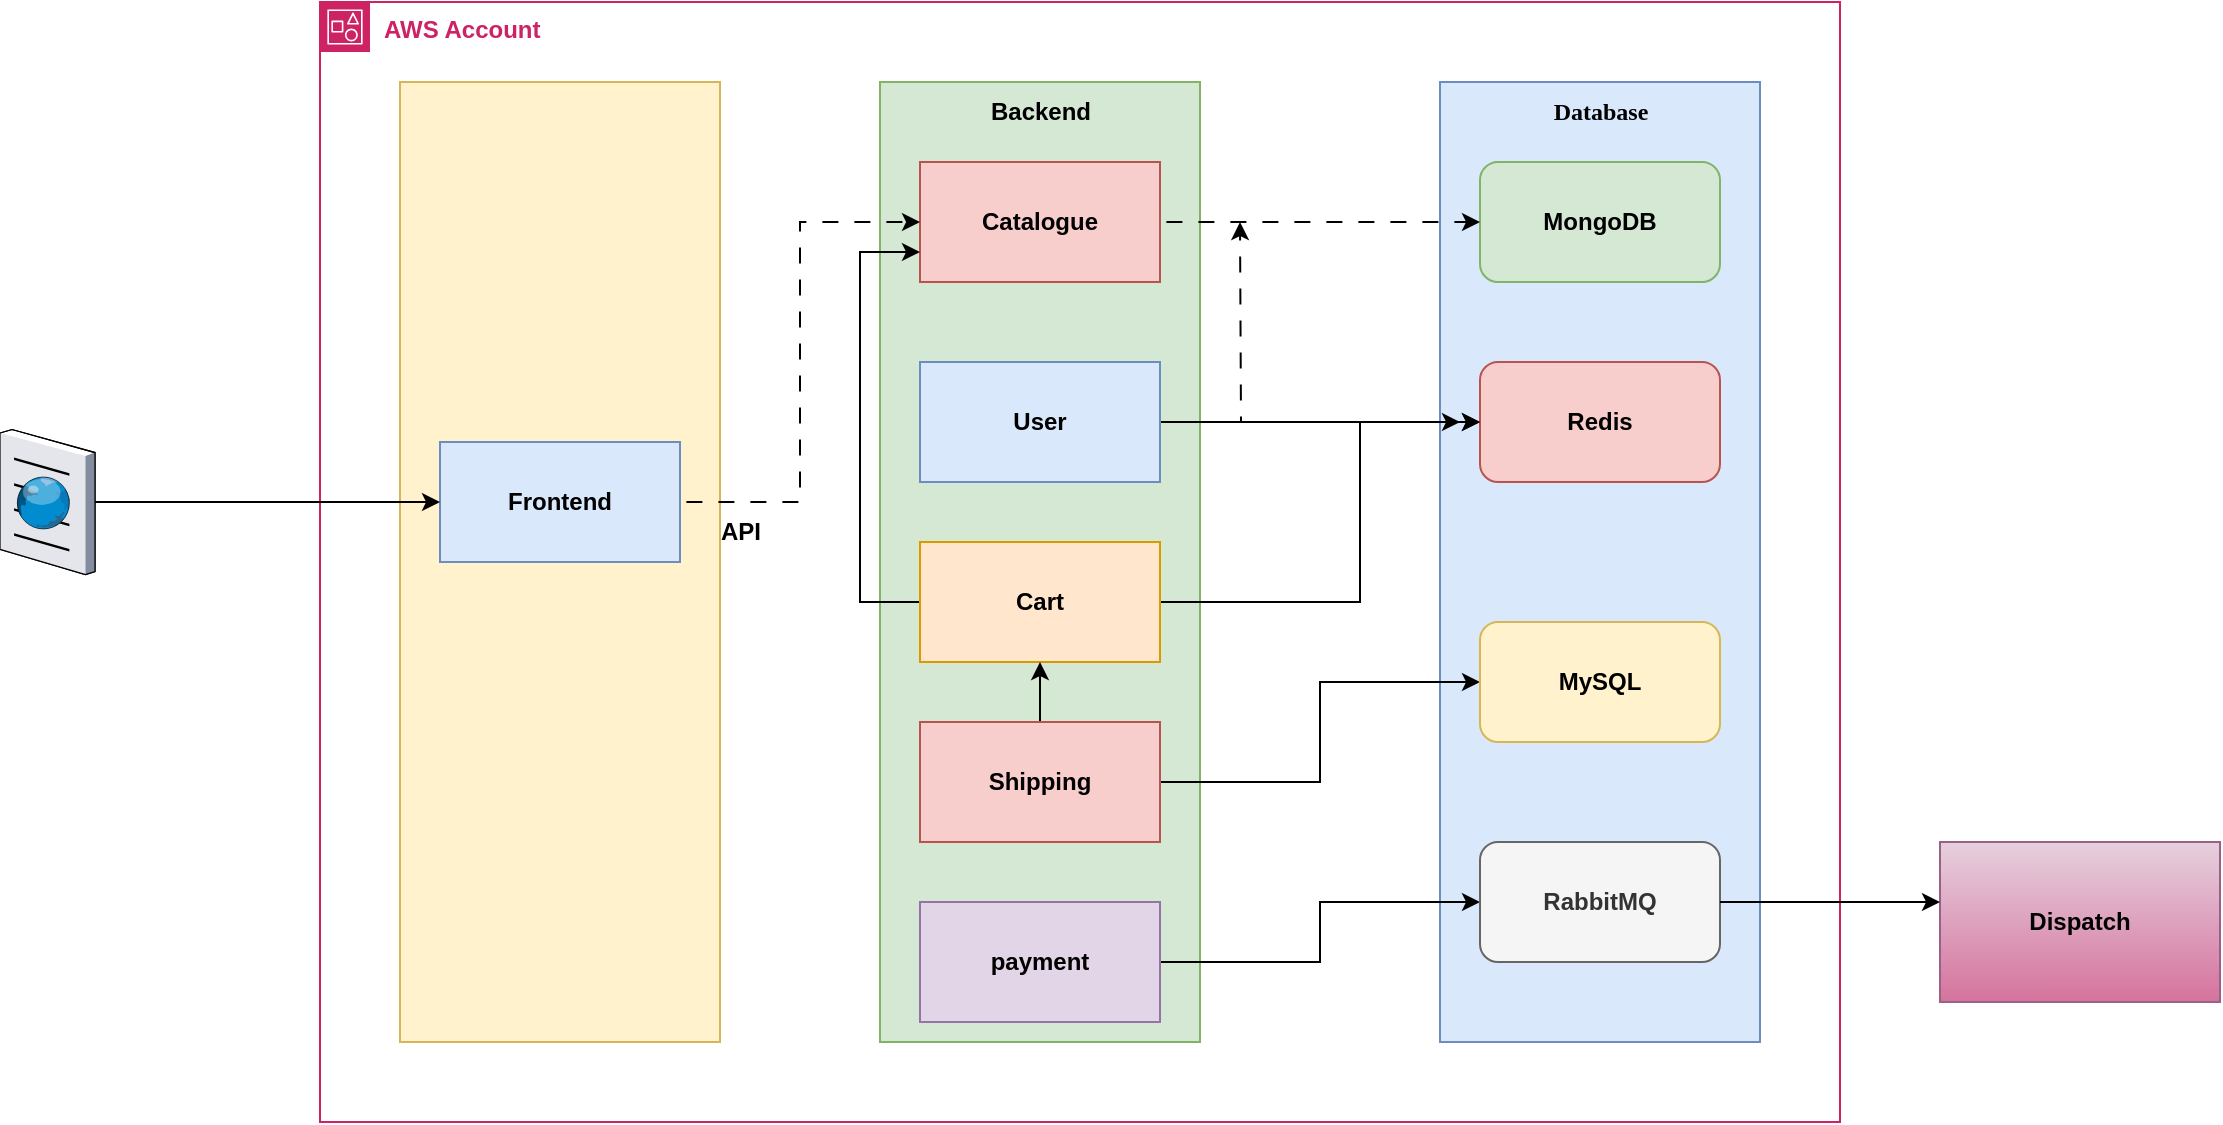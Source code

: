 <mxfile version="28.2.2">
  <diagram name="Page-1" id="gQCR34DI_E0tjQYoZI0n">
    <mxGraphModel dx="1892" dy="561" grid="1" gridSize="10" guides="1" tooltips="1" connect="1" arrows="1" fold="1" page="1" pageScale="1" pageWidth="850" pageHeight="1100" math="0" shadow="0">
      <root>
        <mxCell id="0" />
        <mxCell id="1" parent="0" />
        <mxCell id="UCUhhpGXm2X8eFNa63TX-1" value="&lt;b&gt;AWS Account&lt;/b&gt;" style="points=[[0,0],[0.25,0],[0.5,0],[0.75,0],[1,0],[1,0.25],[1,0.5],[1,0.75],[1,1],[0.75,1],[0.5,1],[0.25,1],[0,1],[0,0.75],[0,0.5],[0,0.25]];outlineConnect=0;gradientColor=none;html=1;whiteSpace=wrap;fontSize=12;fontStyle=0;container=1;pointerEvents=0;collapsible=0;recursiveResize=0;shape=mxgraph.aws4.group;grIcon=mxgraph.aws4.group_account;strokeColor=#CD2264;fillColor=none;verticalAlign=top;align=left;spacingLeft=30;fontColor=#CD2264;dashed=0;" parent="1" vertex="1">
          <mxGeometry x="80" y="40" width="760" height="560" as="geometry" />
        </mxCell>
        <mxCell id="UCUhhpGXm2X8eFNa63TX-2" value="" style="rounded=0;whiteSpace=wrap;html=1;fillColor=#dae8fc;strokeColor=#6c8ebf;" parent="UCUhhpGXm2X8eFNa63TX-1" vertex="1">
          <mxGeometry x="560" y="40" width="160" height="480" as="geometry" />
        </mxCell>
        <mxCell id="UCUhhpGXm2X8eFNa63TX-4" value="&lt;b&gt;MongoDB&lt;/b&gt;" style="rounded=1;whiteSpace=wrap;html=1;fillColor=#d5e8d4;strokeColor=#82b366;" parent="UCUhhpGXm2X8eFNa63TX-1" vertex="1">
          <mxGeometry x="580" y="80" width="120" height="60" as="geometry" />
        </mxCell>
        <mxCell id="UCUhhpGXm2X8eFNa63TX-5" value="" style="rounded=0;whiteSpace=wrap;html=1;fillColor=#d5e8d4;strokeColor=#82b366;" parent="UCUhhpGXm2X8eFNa63TX-1" vertex="1">
          <mxGeometry x="280" y="40" width="160" height="480" as="geometry" />
        </mxCell>
        <mxCell id="UCUhhpGXm2X8eFNa63TX-7" style="edgeStyle=orthogonalEdgeStyle;rounded=0;orthogonalLoop=1;jettySize=auto;html=1;entryX=0;entryY=0.5;entryDx=0;entryDy=0;flowAnimation=1;" parent="UCUhhpGXm2X8eFNa63TX-1" source="UCUhhpGXm2X8eFNa63TX-6" target="UCUhhpGXm2X8eFNa63TX-4" edge="1">
          <mxGeometry relative="1" as="geometry" />
        </mxCell>
        <mxCell id="UCUhhpGXm2X8eFNa63TX-6" value="&lt;b&gt;Catalogue&lt;/b&gt;" style="rounded=0;whiteSpace=wrap;html=1;fillColor=#f8cecc;strokeColor=#b85450;" parent="UCUhhpGXm2X8eFNa63TX-1" vertex="1">
          <mxGeometry x="300" y="80" width="120" height="60" as="geometry" />
        </mxCell>
        <mxCell id="UCUhhpGXm2X8eFNa63TX-8" value="&lt;b&gt;Backend&lt;/b&gt;" style="text;html=1;align=center;verticalAlign=middle;resizable=0;points=[];autosize=1;strokeColor=none;fillColor=none;" parent="UCUhhpGXm2X8eFNa63TX-1" vertex="1">
          <mxGeometry x="325" y="40" width="70" height="30" as="geometry" />
        </mxCell>
        <mxCell id="UCUhhpGXm2X8eFNa63TX-9" value="&lt;b&gt;&lt;font face=&quot;Comic Sans MS&quot;&gt;Database&lt;/font&gt;&lt;/b&gt;" style="text;html=1;align=center;verticalAlign=middle;resizable=0;points=[];autosize=1;strokeColor=none;fillColor=none;" parent="UCUhhpGXm2X8eFNa63TX-1" vertex="1">
          <mxGeometry x="600" y="40" width="80" height="30" as="geometry" />
        </mxCell>
        <mxCell id="UCUhhpGXm2X8eFNa63TX-10" value="" style="rounded=0;whiteSpace=wrap;html=1;fillColor=#fff2cc;strokeColor=#d6b656;" parent="UCUhhpGXm2X8eFNa63TX-1" vertex="1">
          <mxGeometry x="40" y="40" width="160" height="480" as="geometry" />
        </mxCell>
        <mxCell id="UCUhhpGXm2X8eFNa63TX-14" style="edgeStyle=orthogonalEdgeStyle;rounded=0;orthogonalLoop=1;jettySize=auto;html=1;entryX=0;entryY=0.5;entryDx=0;entryDy=0;flowAnimation=1;" parent="UCUhhpGXm2X8eFNa63TX-1" source="UCUhhpGXm2X8eFNa63TX-11" target="UCUhhpGXm2X8eFNa63TX-6" edge="1">
          <mxGeometry relative="1" as="geometry" />
        </mxCell>
        <mxCell id="UCUhhpGXm2X8eFNa63TX-11" value="&lt;b&gt;Frontend&lt;/b&gt;" style="rounded=0;whiteSpace=wrap;html=1;fillColor=#dae8fc;strokeColor=#6c8ebf;" parent="UCUhhpGXm2X8eFNa63TX-1" vertex="1">
          <mxGeometry x="60" y="220" width="120" height="60" as="geometry" />
        </mxCell>
        <mxCell id="UCUhhpGXm2X8eFNa63TX-15" value="&lt;b&gt;Redis&lt;/b&gt;" style="rounded=1;whiteSpace=wrap;html=1;fillColor=#f8cecc;strokeColor=#b85450;" parent="UCUhhpGXm2X8eFNa63TX-1" vertex="1">
          <mxGeometry x="580" y="180" width="120" height="60" as="geometry" />
        </mxCell>
        <mxCell id="UCUhhpGXm2X8eFNa63TX-17" style="edgeStyle=orthogonalEdgeStyle;rounded=0;orthogonalLoop=1;jettySize=auto;html=1;" parent="UCUhhpGXm2X8eFNa63TX-1" source="UCUhhpGXm2X8eFNa63TX-16" edge="1">
          <mxGeometry relative="1" as="geometry">
            <mxPoint x="570" y="210" as="targetPoint" />
          </mxGeometry>
        </mxCell>
        <mxCell id="UCUhhpGXm2X8eFNa63TX-18" style="edgeStyle=orthogonalEdgeStyle;rounded=0;orthogonalLoop=1;jettySize=auto;html=1;" parent="UCUhhpGXm2X8eFNa63TX-1" source="UCUhhpGXm2X8eFNa63TX-16" target="UCUhhpGXm2X8eFNa63TX-15" edge="1">
          <mxGeometry relative="1" as="geometry" />
        </mxCell>
        <mxCell id="UCUhhpGXm2X8eFNa63TX-24" style="edgeStyle=orthogonalEdgeStyle;rounded=0;orthogonalLoop=1;jettySize=auto;html=1;flowAnimation=1;" parent="UCUhhpGXm2X8eFNa63TX-1" source="UCUhhpGXm2X8eFNa63TX-16" edge="1">
          <mxGeometry relative="1" as="geometry">
            <mxPoint x="460" y="110" as="targetPoint" />
          </mxGeometry>
        </mxCell>
        <mxCell id="UCUhhpGXm2X8eFNa63TX-16" value="&lt;b&gt;User&lt;/b&gt;" style="rounded=0;whiteSpace=wrap;html=1;fillColor=#dae8fc;strokeColor=#6c8ebf;" parent="UCUhhpGXm2X8eFNa63TX-1" vertex="1">
          <mxGeometry x="300" y="180" width="120" height="60" as="geometry" />
        </mxCell>
        <mxCell id="UCUhhpGXm2X8eFNa63TX-20" style="edgeStyle=orthogonalEdgeStyle;rounded=0;orthogonalLoop=1;jettySize=auto;html=1;entryX=0;entryY=0.5;entryDx=0;entryDy=0;" parent="UCUhhpGXm2X8eFNa63TX-1" source="UCUhhpGXm2X8eFNa63TX-19" target="UCUhhpGXm2X8eFNa63TX-15" edge="1">
          <mxGeometry relative="1" as="geometry">
            <Array as="points">
              <mxPoint x="520" y="300" />
              <mxPoint x="520" y="210" />
            </Array>
          </mxGeometry>
        </mxCell>
        <mxCell id="UCUhhpGXm2X8eFNa63TX-25" style="edgeStyle=orthogonalEdgeStyle;rounded=0;orthogonalLoop=1;jettySize=auto;html=1;entryX=0;entryY=0.75;entryDx=0;entryDy=0;" parent="UCUhhpGXm2X8eFNa63TX-1" source="UCUhhpGXm2X8eFNa63TX-19" target="UCUhhpGXm2X8eFNa63TX-6" edge="1">
          <mxGeometry relative="1" as="geometry">
            <Array as="points">
              <mxPoint x="270" y="300" />
              <mxPoint x="270" y="125" />
            </Array>
          </mxGeometry>
        </mxCell>
        <mxCell id="UCUhhpGXm2X8eFNa63TX-19" value="&lt;b&gt;Cart&lt;/b&gt;" style="rounded=0;whiteSpace=wrap;html=1;fillColor=#ffe6cc;strokeColor=#d79b00;" parent="UCUhhpGXm2X8eFNa63TX-1" vertex="1">
          <mxGeometry x="300" y="270" width="120" height="60" as="geometry" />
        </mxCell>
        <mxCell id="Hb2_gftnuTqdnOZZ4vOT-2" style="edgeStyle=orthogonalEdgeStyle;rounded=0;orthogonalLoop=1;jettySize=auto;html=1;" parent="UCUhhpGXm2X8eFNa63TX-1" source="UCUhhpGXm2X8eFNa63TX-22" target="Hb2_gftnuTqdnOZZ4vOT-1" edge="1">
          <mxGeometry relative="1" as="geometry" />
        </mxCell>
        <mxCell id="Hb2_gftnuTqdnOZZ4vOT-3" style="edgeStyle=orthogonalEdgeStyle;rounded=0;orthogonalLoop=1;jettySize=auto;html=1;entryX=0.5;entryY=1;entryDx=0;entryDy=0;" parent="UCUhhpGXm2X8eFNa63TX-1" source="UCUhhpGXm2X8eFNa63TX-22" target="UCUhhpGXm2X8eFNa63TX-19" edge="1">
          <mxGeometry relative="1" as="geometry" />
        </mxCell>
        <mxCell id="UCUhhpGXm2X8eFNa63TX-22" value="&lt;b&gt;Shipping&lt;/b&gt;" style="rounded=0;whiteSpace=wrap;html=1;fillColor=#f8cecc;strokeColor=#b85450;" parent="UCUhhpGXm2X8eFNa63TX-1" vertex="1">
          <mxGeometry x="300" y="360" width="120" height="60" as="geometry" />
        </mxCell>
        <mxCell id="GjgSvHHjisQwaJoUEpKg-2" style="edgeStyle=orthogonalEdgeStyle;rounded=0;orthogonalLoop=1;jettySize=auto;html=1;entryX=0;entryY=0.5;entryDx=0;entryDy=0;" edge="1" parent="UCUhhpGXm2X8eFNa63TX-1" source="UCUhhpGXm2X8eFNa63TX-23" target="Hb2_gftnuTqdnOZZ4vOT-4">
          <mxGeometry relative="1" as="geometry" />
        </mxCell>
        <mxCell id="UCUhhpGXm2X8eFNa63TX-23" value="&lt;b&gt;payment&lt;/b&gt;" style="rounded=0;whiteSpace=wrap;html=1;fillColor=#e1d5e7;strokeColor=#9673a6;" parent="UCUhhpGXm2X8eFNa63TX-1" vertex="1">
          <mxGeometry x="300" y="450" width="120" height="60" as="geometry" />
        </mxCell>
        <mxCell id="Hb2_gftnuTqdnOZZ4vOT-1" value="&lt;b&gt;MySQL&lt;/b&gt;" style="rounded=1;whiteSpace=wrap;html=1;fillColor=#fff2cc;strokeColor=#d6b656;" parent="UCUhhpGXm2X8eFNa63TX-1" vertex="1">
          <mxGeometry x="580" y="310" width="120" height="60" as="geometry" />
        </mxCell>
        <mxCell id="Hb2_gftnuTqdnOZZ4vOT-4" value="&lt;b&gt;RabbitMQ&lt;/b&gt;" style="rounded=1;whiteSpace=wrap;html=1;fillColor=#f5f5f5;strokeColor=#666666;fontColor=#333333;" parent="UCUhhpGXm2X8eFNa63TX-1" vertex="1">
          <mxGeometry x="580" y="420" width="120" height="60" as="geometry" />
        </mxCell>
        <mxCell id="GjgSvHHjisQwaJoUEpKg-1" value="&lt;b&gt;API&lt;/b&gt;" style="text;html=1;align=center;verticalAlign=middle;resizable=0;points=[];autosize=1;strokeColor=none;fillColor=none;" vertex="1" parent="UCUhhpGXm2X8eFNa63TX-1">
          <mxGeometry x="190" y="250" width="40" height="30" as="geometry" />
        </mxCell>
        <mxCell id="UCUhhpGXm2X8eFNa63TX-13" style="edgeStyle=orthogonalEdgeStyle;rounded=0;orthogonalLoop=1;jettySize=auto;html=1;" parent="1" source="UCUhhpGXm2X8eFNa63TX-12" target="UCUhhpGXm2X8eFNa63TX-11" edge="1">
          <mxGeometry relative="1" as="geometry" />
        </mxCell>
        <mxCell id="UCUhhpGXm2X8eFNa63TX-12" value="" style="verticalLabelPosition=bottom;sketch=0;aspect=fixed;html=1;verticalAlign=top;strokeColor=none;align=center;outlineConnect=0;shape=mxgraph.citrix.browser;" parent="1" vertex="1">
          <mxGeometry x="-80" y="253.75" width="47.5" height="72.5" as="geometry" />
        </mxCell>
        <mxCell id="GjgSvHHjisQwaJoUEpKg-4" value="&lt;b&gt;Dispatch&lt;/b&gt;" style="rounded=0;whiteSpace=wrap;html=1;fillColor=#e6d0de;gradientColor=#d5739d;strokeColor=#996185;" vertex="1" parent="1">
          <mxGeometry x="890" y="460" width="140" height="80" as="geometry" />
        </mxCell>
        <mxCell id="GjgSvHHjisQwaJoUEpKg-5" style="edgeStyle=orthogonalEdgeStyle;rounded=0;orthogonalLoop=1;jettySize=auto;html=1;entryX=0;entryY=0.375;entryDx=0;entryDy=0;entryPerimeter=0;" edge="1" parent="1" source="Hb2_gftnuTqdnOZZ4vOT-4" target="GjgSvHHjisQwaJoUEpKg-4">
          <mxGeometry relative="1" as="geometry" />
        </mxCell>
      </root>
    </mxGraphModel>
  </diagram>
</mxfile>
